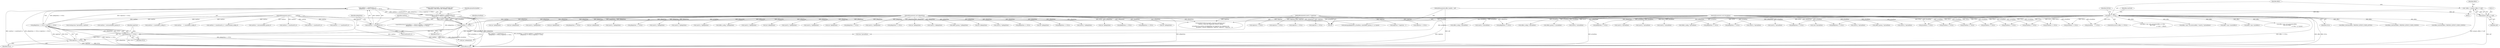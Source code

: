 digraph "0_Android_aeea52da00d210587fb3ed895de3d5f2e0264c88_9@API" {
"1000631" [label="(Call,cmdSize != sizeof(uint32_t) ||\n                    pReplyData == NULL || replySize == NULL)"];
"1000632" [label="(Call,cmdSize != sizeof(uint32_t))"];
"1000103" [label="(MethodParameterIn,uint32_t            cmdSize)"];
"1000636" [label="(Call,pReplyData == NULL || replySize == NULL)"];
"1000637" [label="(Call,pReplyData == NULL)"];
"1000106" [label="(MethodParameterIn,void *pReplyData)"];
"1000628" [label="(Call,pCmdData == NULL)"];
"1000104" [label="(MethodParameterIn,void *pCmdData)"];
"1000117" [label="(Call,effect == NULL)"];
"1000109" [label="(Call,* effect = (preproc_effect_t *) self)"];
"1000111" [label="(Call,(preproc_effect_t *) self)"];
"1000101" [label="(MethodParameterIn,effect_handle_t  self)"];
"1000640" [label="(Call,replySize == NULL)"];
"1000105" [label="(MethodParameterIn,uint32_t *replySize)"];
"1000627" [label="(Call,pCmdData == NULL|| cmdSize != sizeof(uint32_t) ||\n                    pReplyData == NULL || replySize == NULL)"];
"1000116" [label="(ControlStructure,if (effect == NULL))"];
"1000478" [label="(Call,pReplyData == NULL)"];
"1000393" [label="(Call,(effect_param_t *)pCmdData)"];
"1000645" [label="(Literal,\"PreProcessingFx_Command cmdCode Case: \"\n \"PREPROC_CMD_DUAL_MIC_ENABLE: ERROR\")"];
"1000915" [label="(Call,(uint32_t *)pCmdData)"];
"1000303" [label="(Call,(int *)pReplyData)"];
"1000639" [label="(Identifier,NULL)"];
"1000654" [label="(Identifier,gDualMicEnabled)"];
"1000107" [label="(Block,)"];
"1000125" [label="(Identifier,cmdCode)"];
"1000656" [label="(Call,(bool *)pCmdData)"];
"1000437" [label="(Call,effect->ops->get_parameter(effect, p->data,\n &p->vsize,\n                                                       p->data + voffset))"];
"1000899" [label="(Call,(uint32_t *)pReplyData)"];
"1000750" [label="(Call,strndup((char *)pCmdData, cmdSize))"];
"1000407" [label="(Call,(effect_param_t *)pReplyData)"];
"1000795" [label="(Call,pReplyData == NULL)"];
"1000471" [label="(Call,cmdSize < (int)sizeof(effect_param_t))"];
"1000396" [label="(Call,memcpy(pReplyData, pCmdData, sizeof(effect_param_t) + p->psize))"];
"1000282" [label="(Call,cmdSize != sizeof(effect_config_t))"];
"1000278" [label="(Call,pCmdData == NULL)"];
"1000614" [label="(Call,effect->ops->set_device(effect, *(uint32_t *)pCmdData))"];
"1000344" [label="(Call,(effect_config_t *)pCmdData)"];
"1001134" [label="(Call,pCmdData == NULL)"];
"1001224" [label="(Call,(uint32_t *)pCmdData)"];
"1000101" [label="(MethodParameterIn,effect_handle_t  self)"];
"1000212" [label="(Call,(effect_config_t *)pCmdData)"];
"1000356" [label="(Call,effect->ops->reset(effect))"];
"1000495" [label="(Call,(effect_param_t *) pCmdData)"];
"1000228" [label="(Call,(int *)pReplyData)"];
"1000594" [label="(Call,pCmdData == NULL)"];
"1000118" [label="(Identifier,effect)"];
"1001104" [label="(Call,(uint32_t *)pReplyData)"];
"1000123" [label="(Identifier,EINVAL)"];
"1000166" [label="(Call,cmdSize     != sizeof(effect_config_t))"];
"1000627" [label="(Call,pCmdData == NULL|| cmdSize != sizeof(uint32_t) ||\n                    pReplyData == NULL || replySize == NULL)"];
"1000374" [label="(Call,pReplyData == NULL)"];
"1000104" [label="(MethodParameterIn,void *pCmdData)"];
"1000243" [label="(Call,(int *)pReplyData)"];
"1000863" [label="(Call,pReplyData == NULL)"];
"1000636" [label="(Call,pReplyData == NULL || replySize == NULL)"];
"1001138" [label="(Call,cmdSize != (sizeof(uint32_t) + sizeof(channel_config_t)))"];
"1000541" [label="(Call,pReplyData == NULL)"];
"1000367" [label="(Call,cmdSize < (int)sizeof(effect_param_t))"];
"1000968" [label="(Call,(uint32_t *)pReplyData)"];
"1000205" [label="(Call,(int *)pReplyData)"];
"1001039" [label="(Call,pReplyData == NULL)"];
"1000714" [label="(Call,pCmdData == NULL)"];
"1000617" [label="(Call,(uint32_t *)pCmdData)"];
"1000149" [label="(Call,effect->ops->init(effect))"];
"1000363" [label="(Call,pCmdData == NULL)"];
"1000523" [label="(Call,effect->ops->set_parameter(effect,\n (void *)p->data,\n                                                                p->data + p->psize))"];
"1001295" [label="(MethodReturn,int)"];
"1001064" [label="(Call,(uint32_t *)pCmdData)"];
"1000597" [label="(Call,cmdSize != sizeof(uint32_t))"];
"1000287" [label="(Call,pReplyData == NULL)"];
"1000557" [label="(Call,(int *)pReplyData)"];
"1001165" [label="(Call,replySize ? *replySize : -1)"];
"1000117" [label="(Call,effect == NULL)"];
"1000634" [label="(Call,sizeof(uint32_t))"];
"1000630" [label="(Identifier,NULL)"];
"1000119" [label="(Identifier,NULL)"];
"1001159" [label="(Call,ALOGE(\"PreProcessingFx_Command cmdCode Case: \"\n \"EFFECT_CMD_SET_FEATURE_CONFIG: ERROR\n\"\n \"pCmdData %p cmdSize %d pReplyData %p replySize %p *replySize %d\",\n                        pCmdData, cmdSize, pReplyData, replySize, replySize ? *replySize : -1))"];
"1000520" [label="(Call,(int *)pReplyData)"];
"1000103" [label="(MethodParameterIn,uint32_t            cmdSize)"];
"1000111" [label="(Call,(preproc_effect_t *) self)"];
"1000852" [label="(Call,pCmdData == NULL)"];
"1000786" [label="(Call,(int *)pReplyData)"];
"1001030" [label="(Call,pCmdData == NULL)"];
"1001043" [label="(Call,replySize == NULL)"];
"1000130" [label="(Call,pReplyData == NULL)"];
"1000798" [label="(Call,replySize == NULL)"];
"1000641" [label="(Identifier,replySize)"];
"1000628" [label="(Call,pCmdData == NULL)"];
"1000642" [label="(Identifier,NULL)"];
"1000109" [label="(Call,* effect = (preproc_effect_t *) self)"];
"1001202" [label="(Call,(uint32_t *)pCmdData)"];
"1001075" [label="(Call,(uint32_t *)pReplyData)"];
"1001259" [label="(Call,(uint32_t *)pCmdData)"];
"1000583" [label="(Call,(int *)pReplyData)"];
"1000567" [label="(Call,pReplyData == NULL)"];
"1000310" [label="(Call,(effect_config_t *)pCmdData)"];
"1000110" [label="(Identifier,effect)"];
"1000633" [label="(Identifier,cmdSize)"];
"1001146" [label="(Call,pReplyData == NULL)"];
"1000467" [label="(Call,pCmdData == NULL)"];
"1000560" [label="(Call,Effect_SetState(effect, PREPROC_EFFECT_STATE_ACTIVE))"];
"1000866" [label="(Call,replySize == NULL)"];
"1000153" [label="(Call,(int *)pReplyData)"];
"1001002" [label="(Call,(uint32_t *)pReplyData)"];
"1000626" [label="(ControlStructure,if (pCmdData == NULL|| cmdSize != sizeof(uint32_t) ||\n                    pReplyData == NULL || replySize == NULL))"];
"1000171" [label="(Call,pReplyData  == NULL)"];
"1000253" [label="(Call,pReplyData == NULL)"];
"1000638" [label="(Identifier,pReplyData)"];
"1000586" [label="(Call,Effect_SetState(effect, PREPROC_EFFECT_STATE_CONFIG))"];
"1001009" [label="(Call,(uint32_t *)pReplyData)"];
"1000883" [label="(Call,(uint32_t *)pCmdData)"];
"1000246" [label="(Call,Effect_SetState(effect, PREPROC_EFFECT_STATE_CONFIG))"];
"1001183" [label="(Call,(uint32_t *)pCmdData)"];
"1000705" [label="(Call,(int *)pReplyData)"];
"1000326" [label="(Call,pReplyData == NULL)"];
"1001034" [label="(Call,cmdSize != sizeof(uint32_t))"];
"1000980" [label="(Call,(uint32_t *)pReplyData)"];
"1001272" [label="(Call,(uint32_t *)pReplyData)"];
"1000162" [label="(Call,pCmdData    == NULL)"];
"1000271" [label="(Call,(effect_config_t *)pReplyData)"];
"1001194" [label="(Call,(uint32_t *)pReplyData)"];
"1000836" [label="(Call,(int *)pReplyData)"];
"1000751" [label="(Call,(char *)pCmdData)"];
"1001150" [label="(Call,replySize == NULL)"];
"1001090" [label="(Call,(uint32_t *)pReplyData)"];
"1001253" [label="(Call,(uint32_t *)pCmdData)"];
"1000943" [label="(Call,(uint32_t *)pReplyData)"];
"1000632" [label="(Call,cmdSize != sizeof(uint32_t))"];
"1000113" [label="(Identifier,self)"];
"1000631" [label="(Call,cmdSize != sizeof(uint32_t) ||\n                    pReplyData == NULL || replySize == NULL)"];
"1000721" [label="(Call,replySize == NULL)"];
"1000637" [label="(Call,pReplyData == NULL)"];
"1000105" [label="(MethodParameterIn,uint32_t *replySize)"];
"1000316" [label="(Call,(int *)pReplyData)"];
"1000718" [label="(Call,pReplyData == NULL)"];
"1000106" [label="(MethodParameterIn,void *pReplyData)"];
"1000640" [label="(Call,replySize == NULL)"];
"1000629" [label="(Identifier,pCmdData)"];
"1001244" [label="(Call,(uint32_t *)pReplyData)"];
"1000856" [label="(Call,cmdSize != 2 * sizeof(uint32_t))"];
"1000631" -> "1000627"  [label="AST: "];
"1000631" -> "1000632"  [label="CFG: "];
"1000631" -> "1000636"  [label="CFG: "];
"1000632" -> "1000631"  [label="AST: "];
"1000636" -> "1000631"  [label="AST: "];
"1000627" -> "1000631"  [label="CFG: "];
"1000631" -> "1001295"  [label="DDG: cmdSize != sizeof(uint32_t)"];
"1000631" -> "1001295"  [label="DDG: pReplyData == NULL || replySize == NULL"];
"1000631" -> "1000627"  [label="DDG: cmdSize != sizeof(uint32_t)"];
"1000631" -> "1000627"  [label="DDG: pReplyData == NULL || replySize == NULL"];
"1000632" -> "1000631"  [label="DDG: cmdSize"];
"1000636" -> "1000631"  [label="DDG: pReplyData == NULL"];
"1000636" -> "1000631"  [label="DDG: replySize == NULL"];
"1000632" -> "1000634"  [label="CFG: "];
"1000633" -> "1000632"  [label="AST: "];
"1000634" -> "1000632"  [label="AST: "];
"1000638" -> "1000632"  [label="CFG: "];
"1000632" -> "1001295"  [label="DDG: cmdSize"];
"1000103" -> "1000632"  [label="DDG: cmdSize"];
"1000103" -> "1000100"  [label="AST: "];
"1000103" -> "1001295"  [label="DDG: cmdSize"];
"1000103" -> "1000166"  [label="DDG: cmdSize"];
"1000103" -> "1000282"  [label="DDG: cmdSize"];
"1000103" -> "1000367"  [label="DDG: cmdSize"];
"1000103" -> "1000471"  [label="DDG: cmdSize"];
"1000103" -> "1000597"  [label="DDG: cmdSize"];
"1000103" -> "1000750"  [label="DDG: cmdSize"];
"1000103" -> "1000856"  [label="DDG: cmdSize"];
"1000103" -> "1001034"  [label="DDG: cmdSize"];
"1000103" -> "1001138"  [label="DDG: cmdSize"];
"1000103" -> "1001159"  [label="DDG: cmdSize"];
"1000636" -> "1000637"  [label="CFG: "];
"1000636" -> "1000640"  [label="CFG: "];
"1000637" -> "1000636"  [label="AST: "];
"1000640" -> "1000636"  [label="AST: "];
"1000636" -> "1001295"  [label="DDG: replySize == NULL"];
"1000636" -> "1001295"  [label="DDG: pReplyData == NULL"];
"1000637" -> "1000636"  [label="DDG: pReplyData"];
"1000637" -> "1000636"  [label="DDG: NULL"];
"1000640" -> "1000636"  [label="DDG: replySize"];
"1000640" -> "1000636"  [label="DDG: NULL"];
"1000637" -> "1000639"  [label="CFG: "];
"1000638" -> "1000637"  [label="AST: "];
"1000639" -> "1000637"  [label="AST: "];
"1000641" -> "1000637"  [label="CFG: "];
"1000637" -> "1001295"  [label="DDG: pReplyData"];
"1000637" -> "1001295"  [label="DDG: NULL"];
"1000106" -> "1000637"  [label="DDG: pReplyData"];
"1000628" -> "1000637"  [label="DDG: NULL"];
"1000637" -> "1000640"  [label="DDG: NULL"];
"1000637" -> "1000705"  [label="DDG: pReplyData"];
"1000106" -> "1000100"  [label="AST: "];
"1000106" -> "1001295"  [label="DDG: pReplyData"];
"1000106" -> "1000130"  [label="DDG: pReplyData"];
"1000106" -> "1000153"  [label="DDG: pReplyData"];
"1000106" -> "1000171"  [label="DDG: pReplyData"];
"1000106" -> "1000205"  [label="DDG: pReplyData"];
"1000106" -> "1000228"  [label="DDG: pReplyData"];
"1000106" -> "1000243"  [label="DDG: pReplyData"];
"1000106" -> "1000253"  [label="DDG: pReplyData"];
"1000106" -> "1000271"  [label="DDG: pReplyData"];
"1000106" -> "1000287"  [label="DDG: pReplyData"];
"1000106" -> "1000303"  [label="DDG: pReplyData"];
"1000106" -> "1000316"  [label="DDG: pReplyData"];
"1000106" -> "1000326"  [label="DDG: pReplyData"];
"1000106" -> "1000374"  [label="DDG: pReplyData"];
"1000106" -> "1000396"  [label="DDG: pReplyData"];
"1000106" -> "1000407"  [label="DDG: pReplyData"];
"1000106" -> "1000478"  [label="DDG: pReplyData"];
"1000106" -> "1000520"  [label="DDG: pReplyData"];
"1000106" -> "1000541"  [label="DDG: pReplyData"];
"1000106" -> "1000557"  [label="DDG: pReplyData"];
"1000106" -> "1000567"  [label="DDG: pReplyData"];
"1000106" -> "1000583"  [label="DDG: pReplyData"];
"1000106" -> "1000705"  [label="DDG: pReplyData"];
"1000106" -> "1000718"  [label="DDG: pReplyData"];
"1000106" -> "1000786"  [label="DDG: pReplyData"];
"1000106" -> "1000795"  [label="DDG: pReplyData"];
"1000106" -> "1000836"  [label="DDG: pReplyData"];
"1000106" -> "1000863"  [label="DDG: pReplyData"];
"1000106" -> "1000899"  [label="DDG: pReplyData"];
"1000106" -> "1000943"  [label="DDG: pReplyData"];
"1000106" -> "1000968"  [label="DDG: pReplyData"];
"1000106" -> "1000980"  [label="DDG: pReplyData"];
"1000106" -> "1001002"  [label="DDG: pReplyData"];
"1000106" -> "1001009"  [label="DDG: pReplyData"];
"1000106" -> "1001039"  [label="DDG: pReplyData"];
"1000106" -> "1001075"  [label="DDG: pReplyData"];
"1000106" -> "1001090"  [label="DDG: pReplyData"];
"1000106" -> "1001104"  [label="DDG: pReplyData"];
"1000106" -> "1001146"  [label="DDG: pReplyData"];
"1000106" -> "1001159"  [label="DDG: pReplyData"];
"1000106" -> "1001194"  [label="DDG: pReplyData"];
"1000106" -> "1001244"  [label="DDG: pReplyData"];
"1000106" -> "1001272"  [label="DDG: pReplyData"];
"1000628" -> "1000627"  [label="AST: "];
"1000628" -> "1000630"  [label="CFG: "];
"1000629" -> "1000628"  [label="AST: "];
"1000630" -> "1000628"  [label="AST: "];
"1000633" -> "1000628"  [label="CFG: "];
"1000627" -> "1000628"  [label="CFG: "];
"1000628" -> "1001295"  [label="DDG: NULL"];
"1000628" -> "1001295"  [label="DDG: pCmdData"];
"1000628" -> "1000627"  [label="DDG: pCmdData"];
"1000628" -> "1000627"  [label="DDG: NULL"];
"1000104" -> "1000628"  [label="DDG: pCmdData"];
"1000117" -> "1000628"  [label="DDG: NULL"];
"1000628" -> "1000656"  [label="DDG: pCmdData"];
"1000104" -> "1000100"  [label="AST: "];
"1000104" -> "1001295"  [label="DDG: pCmdData"];
"1000104" -> "1000162"  [label="DDG: pCmdData"];
"1000104" -> "1000212"  [label="DDG: pCmdData"];
"1000104" -> "1000278"  [label="DDG: pCmdData"];
"1000104" -> "1000310"  [label="DDG: pCmdData"];
"1000104" -> "1000344"  [label="DDG: pCmdData"];
"1000104" -> "1000363"  [label="DDG: pCmdData"];
"1000104" -> "1000393"  [label="DDG: pCmdData"];
"1000104" -> "1000396"  [label="DDG: pCmdData"];
"1000104" -> "1000467"  [label="DDG: pCmdData"];
"1000104" -> "1000495"  [label="DDG: pCmdData"];
"1000104" -> "1000594"  [label="DDG: pCmdData"];
"1000104" -> "1000617"  [label="DDG: pCmdData"];
"1000104" -> "1000656"  [label="DDG: pCmdData"];
"1000104" -> "1000714"  [label="DDG: pCmdData"];
"1000104" -> "1000751"  [label="DDG: pCmdData"];
"1000104" -> "1000852"  [label="DDG: pCmdData"];
"1000104" -> "1000883"  [label="DDG: pCmdData"];
"1000104" -> "1000915"  [label="DDG: pCmdData"];
"1000104" -> "1001030"  [label="DDG: pCmdData"];
"1000104" -> "1001064"  [label="DDG: pCmdData"];
"1000104" -> "1001134"  [label="DDG: pCmdData"];
"1000104" -> "1001159"  [label="DDG: pCmdData"];
"1000104" -> "1001183"  [label="DDG: pCmdData"];
"1000104" -> "1001202"  [label="DDG: pCmdData"];
"1000104" -> "1001224"  [label="DDG: pCmdData"];
"1000104" -> "1001253"  [label="DDG: pCmdData"];
"1000104" -> "1001259"  [label="DDG: pCmdData"];
"1000117" -> "1000116"  [label="AST: "];
"1000117" -> "1000119"  [label="CFG: "];
"1000118" -> "1000117"  [label="AST: "];
"1000119" -> "1000117"  [label="AST: "];
"1000123" -> "1000117"  [label="CFG: "];
"1000125" -> "1000117"  [label="CFG: "];
"1000117" -> "1001295"  [label="DDG: effect == NULL"];
"1000117" -> "1001295"  [label="DDG: effect"];
"1000117" -> "1001295"  [label="DDG: NULL"];
"1000109" -> "1000117"  [label="DDG: effect"];
"1000117" -> "1000130"  [label="DDG: NULL"];
"1000117" -> "1000149"  [label="DDG: effect"];
"1000117" -> "1000162"  [label="DDG: NULL"];
"1000117" -> "1000246"  [label="DDG: effect"];
"1000117" -> "1000253"  [label="DDG: NULL"];
"1000117" -> "1000278"  [label="DDG: NULL"];
"1000117" -> "1000326"  [label="DDG: NULL"];
"1000117" -> "1000356"  [label="DDG: effect"];
"1000117" -> "1000363"  [label="DDG: NULL"];
"1000117" -> "1000437"  [label="DDG: effect"];
"1000117" -> "1000467"  [label="DDG: NULL"];
"1000117" -> "1000523"  [label="DDG: effect"];
"1000117" -> "1000541"  [label="DDG: NULL"];
"1000117" -> "1000560"  [label="DDG: effect"];
"1000117" -> "1000567"  [label="DDG: NULL"];
"1000117" -> "1000586"  [label="DDG: effect"];
"1000117" -> "1000594"  [label="DDG: NULL"];
"1000117" -> "1000614"  [label="DDG: effect"];
"1000117" -> "1000714"  [label="DDG: NULL"];
"1000117" -> "1000795"  [label="DDG: NULL"];
"1000117" -> "1000852"  [label="DDG: NULL"];
"1000117" -> "1001030"  [label="DDG: NULL"];
"1000117" -> "1001134"  [label="DDG: NULL"];
"1000109" -> "1000107"  [label="AST: "];
"1000109" -> "1000111"  [label="CFG: "];
"1000110" -> "1000109"  [label="AST: "];
"1000111" -> "1000109"  [label="AST: "];
"1000118" -> "1000109"  [label="CFG: "];
"1000109" -> "1001295"  [label="DDG: (preproc_effect_t *) self"];
"1000111" -> "1000109"  [label="DDG: self"];
"1000111" -> "1000113"  [label="CFG: "];
"1000112" -> "1000111"  [label="AST: "];
"1000113" -> "1000111"  [label="AST: "];
"1000111" -> "1001295"  [label="DDG: self"];
"1000101" -> "1000111"  [label="DDG: self"];
"1000101" -> "1000100"  [label="AST: "];
"1000101" -> "1001295"  [label="DDG: self"];
"1000640" -> "1000642"  [label="CFG: "];
"1000641" -> "1000640"  [label="AST: "];
"1000642" -> "1000640"  [label="AST: "];
"1000640" -> "1001295"  [label="DDG: replySize"];
"1000640" -> "1001295"  [label="DDG: NULL"];
"1000105" -> "1000640"  [label="DDG: replySize"];
"1000105" -> "1000100"  [label="AST: "];
"1000105" -> "1001295"  [label="DDG: replySize"];
"1000105" -> "1000721"  [label="DDG: replySize"];
"1000105" -> "1000798"  [label="DDG: replySize"];
"1000105" -> "1000866"  [label="DDG: replySize"];
"1000105" -> "1001043"  [label="DDG: replySize"];
"1000105" -> "1001150"  [label="DDG: replySize"];
"1000105" -> "1001159"  [label="DDG: replySize"];
"1000105" -> "1001165"  [label="DDG: replySize"];
"1000627" -> "1000626"  [label="AST: "];
"1000645" -> "1000627"  [label="CFG: "];
"1000654" -> "1000627"  [label="CFG: "];
"1000627" -> "1001295"  [label="DDG: cmdSize != sizeof(uint32_t) ||\n                    pReplyData == NULL || replySize == NULL"];
"1000627" -> "1001295"  [label="DDG: pCmdData == NULL|| cmdSize != sizeof(uint32_t) ||\n                    pReplyData == NULL || replySize == NULL"];
"1000627" -> "1001295"  [label="DDG: pCmdData == NULL"];
}
